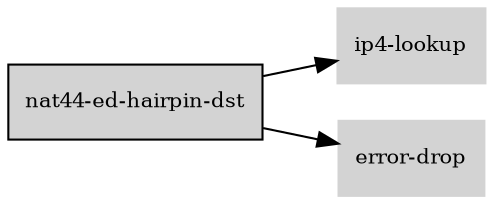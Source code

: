 digraph "nat44_ed_hairpin_dst_subgraph" {
  rankdir=LR;
  node [shape=box, style=filled, fontsize=10, color=lightgray, fontcolor=black, fillcolor=lightgray];
  "nat44-ed-hairpin-dst" [color=black, fontcolor=black, fillcolor=lightgray];
  edge [fontsize=8];
  "nat44-ed-hairpin-dst" -> "ip4-lookup";
  "nat44-ed-hairpin-dst" -> "error-drop";
}
